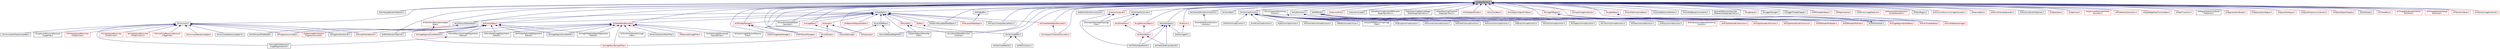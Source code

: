 digraph "itkObjectFactory.h"
{
 // LATEX_PDF_SIZE
  edge [fontname="Helvetica",fontsize="10",labelfontname="Helvetica",labelfontsize="10"];
  node [fontname="Helvetica",fontsize="10",shape=record];
  Node1 [label="itkObjectFactory.h",height=0.2,width=0.4,color="black", fillcolor="grey75", style="filled", fontcolor="black",tooltip=" "];
  Node1 -> Node2 [dir="back",color="midnightblue",fontsize="10",style="solid",fontname="Helvetica"];
  Node2 [label="itkArchetypeSeriesFileNames.h",height=0.2,width=0.4,color="black", fillcolor="white", style="filled",URL="$itkArchetypeSeriesFileNames_8h.html",tooltip=" "];
  Node1 -> Node3 [dir="back",color="midnightblue",fontsize="10",style="solid",fontname="Helvetica"];
  Node3 [label="itkAutoPointerDataObject\lDecorator.h",height=0.2,width=0.4,color="black", fillcolor="white", style="filled",URL="$itkAutoPointerDataObjectDecorator_8h.html",tooltip=" "];
  Node1 -> Node4 [dir="back",color="midnightblue",fontsize="10",style="solid",fontname="Helvetica"];
  Node4 [label="itkBSplineTransformInitializer.h",height=0.2,width=0.4,color="black", fillcolor="white", style="filled",URL="$itkBSplineTransformInitializer_8h.html",tooltip=" "];
  Node1 -> Node5 [dir="back",color="midnightblue",fontsize="10",style="solid",fontname="Helvetica"];
  Node5 [label="itkByteSwapper.h",height=0.2,width=0.4,color="black", fillcolor="white", style="filled",URL="$itkByteSwapper_8h.html",tooltip=" "];
  Node5 -> Node6 [dir="back",color="midnightblue",fontsize="10",style="solid",fontname="Helvetica"];
  Node6 [label="itkFreeSurferBinaryMeshIO.h",height=0.2,width=0.4,color="black", fillcolor="white", style="filled",URL="$itkFreeSurferBinaryMeshIO_8h.html",tooltip=" "];
  Node5 -> Node7 [dir="back",color="midnightblue",fontsize="10",style="solid",fontname="Helvetica"];
  Node7 [label="itkMeshIOBase.h",height=0.2,width=0.4,color="red", fillcolor="white", style="filled",URL="$itkMeshIOBase_8h.html",tooltip=" "];
  Node7 -> Node6 [dir="back",color="midnightblue",fontsize="10",style="solid",fontname="Helvetica"];
  Node7 -> Node23 [dir="back",color="midnightblue",fontsize="10",style="solid",fontname="Helvetica"];
  Node23 [label="itkVTKPolyDataMeshIO.h",height=0.2,width=0.4,color="black", fillcolor="white", style="filled",URL="$itkVTKPolyDataMeshIO_8h.html",tooltip=" "];
  Node5 -> Node25 [dir="back",color="midnightblue",fontsize="10",style="solid",fontname="Helvetica"];
  Node25 [label="itkRawImageIO.h",height=0.2,width=0.4,color="black", fillcolor="white", style="filled",URL="$itkRawImageIO_8h.html",tooltip=" "];
  Node5 -> Node23 [dir="back",color="midnightblue",fontsize="10",style="solid",fontname="Helvetica"];
  Node1 -> Node26 [dir="back",color="midnightblue",fontsize="10",style="solid",fontname="Helvetica"];
  Node26 [label="itkCSVArray2DDataObject.h",height=0.2,width=0.4,color="black", fillcolor="white", style="filled",URL="$itkCSVArray2DDataObject_8h.html",tooltip=" "];
  Node26 -> Node27 [dir="back",color="midnightblue",fontsize="10",style="solid",fontname="Helvetica"];
  Node27 [label="itkCSVArray2DFileReader.h",height=0.2,width=0.4,color="black", fillcolor="white", style="filled",URL="$itkCSVArray2DFileReader_8h.html",tooltip=" "];
  Node1 -> Node28 [dir="back",color="midnightblue",fontsize="10",style="solid",fontname="Helvetica"];
  Node28 [label="itkCellInterfaceVisitor.h",height=0.2,width=0.4,color="black", fillcolor="white", style="filled",URL="$itkCellInterfaceVisitor_8h.html",tooltip=" "];
  Node28 -> Node29 [dir="back",color="midnightblue",fontsize="10",style="solid",fontname="Helvetica"];
  Node29 [label="itkCellInterface.h",height=0.2,width=0.4,color="red", fillcolor="white", style="filled",URL="$itkCellInterface_8h.html",tooltip=" "];
  Node29 -> Node7 [dir="back",color="midnightblue",fontsize="10",style="solid",fontname="Helvetica"];
  Node28 -> Node109 [dir="back",color="midnightblue",fontsize="10",style="solid",fontname="Helvetica"];
  Node109 [label="itkSimplexMeshAdaptTopology\lFilter.h",height=0.2,width=0.4,color="black", fillcolor="white", style="filled",URL="$itkSimplexMeshAdaptTopologyFilter_8h.html",tooltip=" "];
  Node1 -> Node144 [dir="back",color="midnightblue",fontsize="10",style="solid",fontname="Helvetica"];
  Node144 [label="itkCenteredTransformInitializer.h",height=0.2,width=0.4,color="black", fillcolor="white", style="filled",URL="$itkCenteredTransformInitializer_8h.html",tooltip=" "];
  Node144 -> Node145 [dir="back",color="midnightblue",fontsize="10",style="solid",fontname="Helvetica"];
  Node145 [label="itkCenteredVersorTransform\lInitializer.h",height=0.2,width=0.4,color="black", fillcolor="white", style="filled",URL="$itkCenteredVersorTransformInitializer_8h.html",tooltip=" "];
  Node1 -> Node146 [dir="back",color="midnightblue",fontsize="10",style="solid",fontname="Helvetica"];
  Node146 [label="itkChainCodePath.h",height=0.2,width=0.4,color="black", fillcolor="white", style="filled",URL="$itkChainCodePath_8h.html",tooltip=" "];
  Node146 -> Node147 [dir="back",color="midnightblue",fontsize="10",style="solid",fontname="Helvetica"];
  Node147 [label="itkChainCodePath2D.h",height=0.2,width=0.4,color="black", fillcolor="white", style="filled",URL="$itkChainCodePath2D_8h.html",tooltip=" "];
  Node146 -> Node148 [dir="back",color="midnightblue",fontsize="10",style="solid",fontname="Helvetica"];
  Node148 [label="itkPathFunctions.h",height=0.2,width=0.4,color="black", fillcolor="white", style="filled",URL="$itkPathFunctions_8h.html",tooltip=" "];
  Node1 -> Node149 [dir="back",color="midnightblue",fontsize="10",style="solid",fontname="Helvetica"];
  Node149 [label="itkColorTable.h",height=0.2,width=0.4,color="black", fillcolor="white", style="filled",URL="$itkColorTable_8h.html",tooltip=" "];
  Node1 -> Node150 [dir="back",color="midnightblue",fontsize="10",style="solid",fontname="Helvetica"];
  Node150 [label="itkColormapFunction.h",height=0.2,width=0.4,color="black", fillcolor="white", style="filled",URL="$itkColormapFunction_8h.html",tooltip=" "];
  Node150 -> Node151 [dir="back",color="midnightblue",fontsize="10",style="solid",fontname="Helvetica"];
  Node151 [label="itkAutumnColormapFunction.h",height=0.2,width=0.4,color="black", fillcolor="white", style="filled",URL="$itkAutumnColormapFunction_8h.html",tooltip=" "];
  Node150 -> Node152 [dir="back",color="midnightblue",fontsize="10",style="solid",fontname="Helvetica"];
  Node152 [label="itkBlueColormapFunction.h",height=0.2,width=0.4,color="black", fillcolor="white", style="filled",URL="$itkBlueColormapFunction_8h.html",tooltip=" "];
  Node150 -> Node153 [dir="back",color="midnightblue",fontsize="10",style="solid",fontname="Helvetica"];
  Node153 [label="itkCoolColormapFunction.h",height=0.2,width=0.4,color="black", fillcolor="white", style="filled",URL="$itkCoolColormapFunction_8h.html",tooltip=" "];
  Node150 -> Node154 [dir="back",color="midnightblue",fontsize="10",style="solid",fontname="Helvetica"];
  Node154 [label="itkCopperColormapFunction.h",height=0.2,width=0.4,color="black", fillcolor="white", style="filled",URL="$itkCopperColormapFunction_8h.html",tooltip=" "];
  Node150 -> Node155 [dir="back",color="midnightblue",fontsize="10",style="solid",fontname="Helvetica"];
  Node155 [label="itkCustomColormapFunction.h",height=0.2,width=0.4,color="black", fillcolor="white", style="filled",URL="$itkCustomColormapFunction_8h.html",tooltip=" "];
  Node150 -> Node156 [dir="back",color="midnightblue",fontsize="10",style="solid",fontname="Helvetica"];
  Node156 [label="itkGreenColormapFunction.h",height=0.2,width=0.4,color="black", fillcolor="white", style="filled",URL="$itkGreenColormapFunction_8h.html",tooltip=" "];
  Node150 -> Node157 [dir="back",color="midnightblue",fontsize="10",style="solid",fontname="Helvetica"];
  Node157 [label="itkGreyColormapFunction.h",height=0.2,width=0.4,color="black", fillcolor="white", style="filled",URL="$itkGreyColormapFunction_8h.html",tooltip=" "];
  Node150 -> Node158 [dir="back",color="midnightblue",fontsize="10",style="solid",fontname="Helvetica"];
  Node158 [label="itkHSVColormapFunction.h",height=0.2,width=0.4,color="black", fillcolor="white", style="filled",URL="$itkHSVColormapFunction_8h.html",tooltip=" "];
  Node150 -> Node159 [dir="back",color="midnightblue",fontsize="10",style="solid",fontname="Helvetica"];
  Node159 [label="itkHotColormapFunction.h",height=0.2,width=0.4,color="black", fillcolor="white", style="filled",URL="$itkHotColormapFunction_8h.html",tooltip=" "];
  Node150 -> Node160 [dir="back",color="midnightblue",fontsize="10",style="solid",fontname="Helvetica"];
  Node160 [label="itkJetColormapFunction.h",height=0.2,width=0.4,color="black", fillcolor="white", style="filled",URL="$itkJetColormapFunction_8h.html",tooltip=" "];
  Node150 -> Node161 [dir="back",color="midnightblue",fontsize="10",style="solid",fontname="Helvetica"];
  Node161 [label="itkOverUnderColormapFunction.h",height=0.2,width=0.4,color="black", fillcolor="white", style="filled",URL="$itkOverUnderColormapFunction_8h.html",tooltip=" "];
  Node150 -> Node162 [dir="back",color="midnightblue",fontsize="10",style="solid",fontname="Helvetica"];
  Node162 [label="itkRedColormapFunction.h",height=0.2,width=0.4,color="black", fillcolor="white", style="filled",URL="$itkRedColormapFunction_8h.html",tooltip=" "];
  Node150 -> Node163 [dir="back",color="midnightblue",fontsize="10",style="solid",fontname="Helvetica"];
  Node163 [label="itkScalarToRGBColormapImage\lFilter.h",height=0.2,width=0.4,color="black", fillcolor="white", style="filled",URL="$itkScalarToRGBColormapImageFilter_8h.html",tooltip=" "];
  Node150 -> Node164 [dir="back",color="midnightblue",fontsize="10",style="solid",fontname="Helvetica"];
  Node164 [label="itkSpringColormapFunction.h",height=0.2,width=0.4,color="black", fillcolor="white", style="filled",URL="$itkSpringColormapFunction_8h.html",tooltip=" "];
  Node150 -> Node165 [dir="back",color="midnightblue",fontsize="10",style="solid",fontname="Helvetica"];
  Node165 [label="itkSummerColormapFunction.h",height=0.2,width=0.4,color="black", fillcolor="white", style="filled",URL="$itkSummerColormapFunction_8h.html",tooltip=" "];
  Node150 -> Node166 [dir="back",color="midnightblue",fontsize="10",style="solid",fontname="Helvetica"];
  Node166 [label="itkWinterColormapFunction.h",height=0.2,width=0.4,color="black", fillcolor="white", style="filled",URL="$itkWinterColormapFunction_8h.html",tooltip=" "];
  Node1 -> Node167 [dir="back",color="midnightblue",fontsize="10",style="solid",fontname="Helvetica"];
  Node167 [label="itkCommand.h",height=0.2,width=0.4,color="black", fillcolor="white", style="filled",URL="$itkCommand_8h.html",tooltip=" "];
  Node167 -> Node168 [dir="back",color="midnightblue",fontsize="10",style="solid",fontname="Helvetica"];
  Node168 [label="itkCommandIterationUpdate.h",height=0.2,width=0.4,color="red", fillcolor="white", style="filled",URL="$itkCommandIterationUpdate_8h.html",tooltip=" "];
  Node167 -> Node170 [dir="back",color="midnightblue",fontsize="10",style="solid",fontname="Helvetica"];
  Node170 [label="itkCommandIterationUpdatev4.h",height=0.2,width=0.4,color="black", fillcolor="white", style="filled",URL="$itkCommandIterationUpdatev4_8h.html",tooltip=" "];
  Node167 -> Node171 [dir="back",color="midnightblue",fontsize="10",style="solid",fontname="Helvetica"];
  Node171 [label="itkCommandVnlIterationUpdate.h",height=0.2,width=0.4,color="black", fillcolor="white", style="filled",URL="$itkCommandVnlIterationUpdate_8h.html",tooltip=" "];
  Node167 -> Node172 [dir="back",color="midnightblue",fontsize="10",style="solid",fontname="Helvetica"];
  Node172 [label="itkLaplacianRecursiveGaussian\lImageFilter.h",height=0.2,width=0.4,color="black", fillcolor="white", style="filled",URL="$itkLaplacianRecursiveGaussianImageFilter_8h.html",tooltip=" "];
  Node167 -> Node173 [dir="back",color="midnightblue",fontsize="10",style="solid",fontname="Helvetica"];
  Node173 [label="itkMultipleValuedNonLinear\lVnlOptimizer.h",height=0.2,width=0.4,color="red", fillcolor="white", style="filled",URL="$itkMultipleValuedNonLinearVnlOptimizer_8h.html",tooltip=" "];
  Node167 -> Node175 [dir="back",color="midnightblue",fontsize="10",style="solid",fontname="Helvetica"];
  Node175 [label="itkProgressAccumulator.h",height=0.2,width=0.4,color="red", fillcolor="white", style="filled",URL="$itkProgressAccumulator_8h.html",tooltip=" "];
  Node167 -> Node219 [dir="back",color="midnightblue",fontsize="10",style="solid",fontname="Helvetica"];
  Node219 [label="itkProgressTransformer.h",height=0.2,width=0.4,color="black", fillcolor="white", style="filled",URL="$itkProgressTransformer_8h.html",tooltip=" "];
  Node167 -> Node220 [dir="back",color="midnightblue",fontsize="10",style="solid",fontname="Helvetica"];
  Node220 [label="itkSimpleFilterWatcher.h",height=0.2,width=0.4,color="red", fillcolor="white", style="filled",URL="$itkSimpleFilterWatcher_8h.html",tooltip=" "];
  Node167 -> Node207 [dir="back",color="midnightblue",fontsize="10",style="solid",fontname="Helvetica"];
  Node207 [label="itkSimpleMultiResolution\lImageRegistrationUI.h",height=0.2,width=0.4,color="black", fillcolor="white", style="filled",URL="$itkSimpleMultiResolutionImageRegistrationUI_8h.html",tooltip=" "];
  Node167 -> Node222 [dir="back",color="midnightblue",fontsize="10",style="solid",fontname="Helvetica"];
  Node222 [label="itkSingleValuedNonLinear\lVnlOptimizer.h",height=0.2,width=0.4,color="red", fillcolor="white", style="filled",URL="$itkSingleValuedNonLinearVnlOptimizer_8h.html",tooltip=" "];
  Node167 -> Node227 [dir="back",color="midnightblue",fontsize="10",style="solid",fontname="Helvetica"];
  Node227 [label="itkSingleValuedNonLinear\lVnlOptimizerv4.h",height=0.2,width=0.4,color="red", fillcolor="white", style="filled",URL="$itkSingleValuedNonLinearVnlOptimizerv4_8h.html",tooltip=" "];
  Node167 -> Node232 [dir="back",color="midnightblue",fontsize="10",style="solid",fontname="Helvetica"];
  Node232 [label="itkSmoothingRecursiveGaussian\lImageFilter.h",height=0.2,width=0.4,color="red", fillcolor="white", style="filled",URL="$itkSmoothingRecursiveGaussianImageFilter_8h.html",tooltip=" "];
  Node167 -> Node236 [dir="back",color="midnightblue",fontsize="10",style="solid",fontname="Helvetica"];
  Node236 [label="itkWatershedMiniPipeline\lProgressCommand.h",height=0.2,width=0.4,color="red", fillcolor="white", style="filled",URL="$itkWatershedMiniPipelineProgressCommand_8h.html",tooltip=" "];
  Node1 -> Node239 [dir="back",color="midnightblue",fontsize="10",style="solid",fontname="Helvetica"];
  Node239 [label="itkConvergenceMonitoring\lFunction.h",height=0.2,width=0.4,color="black", fillcolor="white", style="filled",URL="$itkConvergenceMonitoringFunction_8h.html",tooltip=" "];
  Node239 -> Node240 [dir="back",color="midnightblue",fontsize="10",style="solid",fontname="Helvetica"];
  Node240 [label="itkWindowConvergenceMonitoring\lFunction.h",height=0.2,width=0.4,color="red", fillcolor="white", style="filled",URL="$itkWindowConvergenceMonitoringFunction_8h.html",tooltip=" "];
  Node1 -> Node250 [dir="back",color="midnightblue",fontsize="10",style="solid",fontname="Helvetica"];
  Node250 [label="itkCostFunction.h",height=0.2,width=0.4,color="black", fillcolor="white", style="filled",URL="$itkCostFunction_8h.html",tooltip=" "];
  Node250 -> Node251 [dir="back",color="midnightblue",fontsize="10",style="solid",fontname="Helvetica"];
  Node251 [label="itkMultipleValuedCostFunction.h",height=0.2,width=0.4,color="red", fillcolor="white", style="filled",URL="$itkMultipleValuedCostFunction_8h.html",tooltip=" "];
  Node250 -> Node256 [dir="back",color="midnightblue",fontsize="10",style="solid",fontname="Helvetica"];
  Node256 [label="itkSingleValuedCostFunction.h",height=0.2,width=0.4,color="red", fillcolor="white", style="filled",URL="$itkSingleValuedCostFunction_8h.html",tooltip=" "];
  Node250 -> Node280 [dir="back",color="midnightblue",fontsize="10",style="solid",fontname="Helvetica"];
  Node280 [label="itkSingleValuedCostFunctionv4.h",height=0.2,width=0.4,color="red", fillcolor="white", style="filled",URL="$itkSingleValuedCostFunctionv4_8h.html",tooltip=" "];
  Node1 -> Node287 [dir="back",color="midnightblue",fontsize="10",style="solid",fontname="Helvetica"];
  Node287 [label="itkDOMNode.h",height=0.2,width=0.4,color="black", fillcolor="white", style="filled",URL="$itkDOMNode_8h.html",tooltip=" "];
  Node287 -> Node288 [dir="back",color="midnightblue",fontsize="10",style="solid",fontname="Helvetica"];
  Node288 [label="itkDOMNodeXMLReader.h",height=0.2,width=0.4,color="red", fillcolor="white", style="filled",URL="$itkDOMNodeXMLReader_8h.html",tooltip=" "];
  Node287 -> Node290 [dir="back",color="midnightblue",fontsize="10",style="solid",fontname="Helvetica"];
  Node290 [label="itkDOMNodeXMLWriter.h",height=0.2,width=0.4,color="red", fillcolor="white", style="filled",URL="$itkDOMNodeXMLWriter_8h.html",tooltip=" "];
  Node287 -> Node292 [dir="back",color="midnightblue",fontsize="10",style="solid",fontname="Helvetica"];
  Node292 [label="itkDOMTextNode.h",height=0.2,width=0.4,color="black", fillcolor="white", style="filled",URL="$itkDOMTextNode_8h.html",tooltip=" "];
  Node292 -> Node287 [dir="back",color="midnightblue",fontsize="10",style="solid",fontname="Helvetica"];
  Node1 -> Node293 [dir="back",color="midnightblue",fontsize="10",style="solid",fontname="Helvetica"];
  Node293 [label="itkDataObject.h",height=0.2,width=0.4,color="black", fillcolor="white", style="filled",URL="$itkDataObject_8h.html",tooltip=" "];
  Node293 -> Node3 [dir="back",color="midnightblue",fontsize="10",style="solid",fontname="Helvetica"];
  Node293 -> Node26 [dir="back",color="midnightblue",fontsize="10",style="solid",fontname="Helvetica"];
  Node293 -> Node294 [dir="back",color="midnightblue",fontsize="10",style="solid",fontname="Helvetica"];
  Node294 [label="itkDataObjectDecorator.h",height=0.2,width=0.4,color="red", fillcolor="white", style="filled",URL="$itkDataObjectDecorator_8h.html",tooltip=" "];
  Node294 -> Node200 [dir="back",color="midnightblue",fontsize="10",style="solid",fontname="Helvetica"];
  Node200 [label="itkImageRegistrationMethod.h",height=0.2,width=0.4,color="black", fillcolor="white", style="filled",URL="$itkImageRegistrationMethod_8h.html",tooltip=" "];
  Node294 -> Node60 [dir="back",color="midnightblue",fontsize="10",style="solid",fontname="Helvetica"];
  Node60 [label="itkImageRegistrationMethodv4.h",height=0.2,width=0.4,color="red", fillcolor="white", style="filled",URL="$itkImageRegistrationMethodv4_8h.html",tooltip=" "];
  Node294 -> Node295 [dir="back",color="midnightblue",fontsize="10",style="solid",fontname="Helvetica"];
  Node295 [label="itkImageToListSampleFilter.h",height=0.2,width=0.4,color="red", fillcolor="white", style="filled",URL="$itkImageToListSampleFilter_8h.html",tooltip=" "];
  Node294 -> Node258 [dir="back",color="midnightblue",fontsize="10",style="solid",fontname="Helvetica"];
  Node258 [label="itkImageToSpatialObjectRegistration\lMethod.h",height=0.2,width=0.4,color="black", fillcolor="white", style="filled",URL="$itkImageToSpatialObjectRegistrationMethod_8h.html",tooltip=" "];
  Node294 -> Node297 [dir="back",color="midnightblue",fontsize="10",style="solid",fontname="Helvetica"];
  Node297 [label="itkInteriorExteriorMeshFilter.h",height=0.2,width=0.4,color="black", fillcolor="white", style="filled",URL="$itkInteriorExteriorMeshFilter_8h.html",tooltip=" "];
  Node294 -> Node206 [dir="back",color="midnightblue",fontsize="10",style="solid",fontname="Helvetica"];
  Node206 [label="itkMultiResolutionImageRegistration\lMethod.h",height=0.2,width=0.4,color="black", fillcolor="white", style="filled",URL="$itkMultiResolutionImageRegistrationMethod_8h.html",tooltip=" "];
  Node206 -> Node207 [dir="back",color="midnightblue",fontsize="10",style="solid",fontname="Helvetica"];
  Node294 -> Node214 [dir="back",color="midnightblue",fontsize="10",style="solid",fontname="Helvetica"];
  Node214 [label="itkPointSetToImageRegistration\lMethod.h",height=0.2,width=0.4,color="black", fillcolor="white", style="filled",URL="$itkPointSetToImageRegistrationMethod_8h.html",tooltip=" "];
  Node294 -> Node217 [dir="back",color="midnightblue",fontsize="10",style="solid",fontname="Helvetica"];
  Node217 [label="itkPointSetToPointSetRegistration\lMethod.h",height=0.2,width=0.4,color="black", fillcolor="white", style="filled",URL="$itkPointSetToPointSetRegistrationMethod_8h.html",tooltip=" "];
  Node294 -> Node298 [dir="back",color="midnightblue",fontsize="10",style="solid",fontname="Helvetica"];
  Node298 [label="itkResampleImageFilter.h",height=0.2,width=0.4,color="red", fillcolor="white", style="filled",URL="$itkResampleImageFilter_8h.html",tooltip=" "];
  Node294 -> Node300 [dir="back",color="midnightblue",fontsize="10",style="solid",fontname="Helvetica"];
  Node300 [label="itkScalarImageToRunLength\lFeaturesFilter.h",height=0.2,width=0.4,color="black", fillcolor="white", style="filled",URL="$itkScalarImageToRunLengthFeaturesFilter_8h.html",tooltip=" "];
  Node294 -> Node301 [dir="back",color="midnightblue",fontsize="10",style="solid",fontname="Helvetica"];
  Node301 [label="itkScalarImageToTextureFeatures\lFilter.h",height=0.2,width=0.4,color="black", fillcolor="white", style="filled",URL="$itkScalarImageToTextureFeaturesFilter_8h.html",tooltip=" "];
  Node294 -> Node302 [dir="back",color="midnightblue",fontsize="10",style="solid",fontname="Helvetica"];
  Node302 [label="itkTransformGeometryImage\lFilter.h",height=0.2,width=0.4,color="black", fillcolor="white", style="filled",URL="$itkTransformGeometryImageFilter_8h.html",tooltip=" "];
  Node293 -> Node307 [dir="back",color="midnightblue",fontsize="10",style="solid",fontname="Helvetica"];
  Node307 [label="itkGPUDataManager.h",height=0.2,width=0.4,color="red", fillcolor="white", style="filled",URL="$itkGPUDataManager_8h.html",tooltip=" "];
  Node307 -> Node321 [dir="back",color="midnightblue",fontsize="10",style="solid",fontname="Helvetica"];
  Node321 [label="itkGPUImageDataManager.h",height=0.2,width=0.4,color="red", fillcolor="white", style="filled",URL="$itkGPUImageDataManager_8h.html",tooltip=" "];
  Node307 -> Node324 [dir="back",color="midnightblue",fontsize="10",style="solid",fontname="Helvetica"];
  Node324 [label="itkGPUKernelManager.h",height=0.2,width=0.4,color="red", fillcolor="white", style="filled",URL="$itkGPUKernelManager_8h.html",tooltip=" "];
  Node293 -> Node335 [dir="back",color="midnightblue",fontsize="10",style="solid",fontname="Helvetica"];
  Node335 [label="itkImageBase.h",height=0.2,width=0.4,color="red", fillcolor="white", style="filled",URL="$itkImageBase_8h.html",tooltip=" "];
  Node335 -> Node476 [dir="back",color="midnightblue",fontsize="10",style="solid",fontname="Helvetica"];
  Node476 [label="itkLevelSetImage.h",height=0.2,width=0.4,color="red", fillcolor="white", style="filled",URL="$itkLevelSetImage_8h.html",tooltip=" "];
  Node293 -> Node1085 [dir="back",color="midnightblue",fontsize="10",style="solid",fontname="Helvetica"];
  Node1085 [label="itkLevelSetBase.h",height=0.2,width=0.4,color="black", fillcolor="white", style="filled",URL="$itkLevelSetBase_8h.html",tooltip=" "];
  Node1085 -> Node476 [dir="back",color="midnightblue",fontsize="10",style="solid",fontname="Helvetica"];
  Node1085 -> Node1086 [dir="back",color="midnightblue",fontsize="10",style="solid",fontname="Helvetica"];
  Node1086 [label="itkLevelSetQuadEdgeMesh.h",height=0.2,width=0.4,color="black", fillcolor="white", style="filled",URL="$itkLevelSetQuadEdgeMesh_8h.html",tooltip=" "];
  Node293 -> Node1087 [dir="back",color="midnightblue",fontsize="10",style="solid",fontname="Helvetica"];
  Node1087 [label="itkMatrixResizeableDataObject.h",height=0.2,width=0.4,color="black", fillcolor="white", style="filled",URL="$itkMatrixResizeableDataObject_8h.html",tooltip=" "];
  Node293 -> Node1088 [dir="back",color="midnightblue",fontsize="10",style="solid",fontname="Helvetica"];
  Node1088 [label="itkPath.h",height=0.2,width=0.4,color="red", fillcolor="white", style="filled",URL="$itkPath_8h.html",tooltip=" "];
  Node1088 -> Node146 [dir="back",color="midnightblue",fontsize="10",style="solid",fontname="Helvetica"];
  Node293 -> Node47 [dir="back",color="midnightblue",fontsize="10",style="solid",fontname="Helvetica"];
  Node47 [label="itkPointSet.h",height=0.2,width=0.4,color="red", fillcolor="white", style="filled",URL="$itkPointSet_8h.html",tooltip=" "];
  Node47 -> Node75 [dir="back",color="midnightblue",fontsize="10",style="solid",fontname="Helvetica"];
  Node75 [label="itkLandmarkBasedTransform\lInitializer.h",height=0.2,width=0.4,color="black", fillcolor="white", style="filled",URL="$itkLandmarkBasedTransformInitializer_8h.html",tooltip=" "];
  Node47 -> Node125 [dir="back",color="midnightblue",fontsize="10",style="solid",fontname="Helvetica"];
  Node125 [label="itkSpatialObjectToPointSet\lFilter.h",height=0.2,width=0.4,color="black", fillcolor="white", style="filled",URL="$itkSpatialObjectToPointSetFilter_8h.html",tooltip=" "];
  Node293 -> Node1095 [dir="back",color="midnightblue",fontsize="10",style="solid",fontname="Helvetica"];
  Node1095 [label="itkProcessObject.h",height=0.2,width=0.4,color="red", fillcolor="white", style="filled",URL="$itkProcessObject_8h.html",tooltip=" "];
  Node1095 -> Node1105 [dir="back",color="midnightblue",fontsize="10",style="solid",fontname="Helvetica"];
  Node1105 [label="itkGDCMSeriesFileNames.h",height=0.2,width=0.4,color="black", fillcolor="white", style="filled",URL="$itkGDCMSeriesFileNames_8h.html",tooltip=" "];
  Node1095 -> Node200 [dir="back",color="midnightblue",fontsize="10",style="solid",fontname="Helvetica"];
  Node1095 -> Node60 [dir="back",color="midnightblue",fontsize="10",style="solid",fontname="Helvetica"];
  Node1095 -> Node295 [dir="back",color="midnightblue",fontsize="10",style="solid",fontname="Helvetica"];
  Node1095 -> Node258 [dir="back",color="midnightblue",fontsize="10",style="solid",fontname="Helvetica"];
  Node1095 -> Node206 [dir="back",color="midnightblue",fontsize="10",style="solid",fontname="Helvetica"];
  Node1095 -> Node214 [dir="back",color="midnightblue",fontsize="10",style="solid",fontname="Helvetica"];
  Node1095 -> Node217 [dir="back",color="midnightblue",fontsize="10",style="solid",fontname="Helvetica"];
  Node1095 -> Node175 [dir="back",color="midnightblue",fontsize="10",style="solid",fontname="Helvetica"];
  Node1095 -> Node219 [dir="back",color="midnightblue",fontsize="10",style="solid",fontname="Helvetica"];
  Node1095 -> Node220 [dir="back",color="midnightblue",fontsize="10",style="solid",fontname="Helvetica"];
  Node1095 -> Node236 [dir="back",color="midnightblue",fontsize="10",style="solid",fontname="Helvetica"];
  Node293 -> Node1217 [dir="back",color="midnightblue",fontsize="10",style="solid",fontname="Helvetica"];
  Node1217 [label="itkSample.h",height=0.2,width=0.4,color="red", fillcolor="white", style="filled",URL="$itkSample_8h.html",tooltip=" "];
  Node1217 -> Node1220 [dir="back",color="midnightblue",fontsize="10",style="solid",fontname="Helvetica"];
  Node1220 [label="itkListSample.h",height=0.2,width=0.4,color="red", fillcolor="white", style="filled",URL="$itkListSample_8h.html",tooltip=" "];
  Node1220 -> Node295 [dir="back",color="midnightblue",fontsize="10",style="solid",fontname="Helvetica"];
  Node1217 -> Node1224 [dir="back",color="midnightblue",fontsize="10",style="solid",fontname="Helvetica"];
  Node1224 [label="itkSubsample.h",height=0.2,width=0.4,color="red", fillcolor="white", style="filled",URL="$itkSubsample_8h.html",tooltip=" "];
  Node293 -> Node1235 [dir="back",color="midnightblue",fontsize="10",style="solid",fontname="Helvetica"];
  Node1235 [label="itkSimpleDataObjectDecorator.h",height=0.2,width=0.4,color="red", fillcolor="white", style="filled",URL="$itkSimpleDataObjectDecorator_8h.html",tooltip=" "];
  Node1235 -> Node1136 [dir="back",color="midnightblue",fontsize="10",style="solid",fontname="Helvetica"];
  Node1136 [label="itkHistogramThresholdCalculator.h",height=0.2,width=0.4,color="red", fillcolor="white", style="filled",URL="$itkHistogramThresholdCalculator_8h.html",tooltip=" "];
  Node293 -> Node125 [dir="back",color="midnightblue",fontsize="10",style="solid",fontname="Helvetica"];
  Node293 -> Node1238 [dir="back",color="midnightblue",fontsize="10",style="solid",fontname="Helvetica"];
  Node1238 [label="itkTemporalDataObject.h",height=0.2,width=0.4,color="red", fillcolor="white", style="filled",URL="$itkTemporalDataObject_8h.html",tooltip=" "];
  Node293 -> Node1239 [dir="back",color="midnightblue",fontsize="10",style="solid",fontname="Helvetica"];
  Node1239 [label="itkUnaryCorrespondenceMatrix.h",height=0.2,width=0.4,color="black", fillcolor="white", style="filled",URL="$itkUnaryCorrespondenceMatrix_8h.html",tooltip=" "];
  Node293 -> Node1134 [dir="back",color="midnightblue",fontsize="10",style="solid",fontname="Helvetica"];
  Node1134 [label="itkWatershedSegmentTable.h",height=0.2,width=0.4,color="red", fillcolor="white", style="filled",URL="$itkWatershedSegmentTable_8h.html",tooltip=" "];
  Node1 -> Node294 [dir="back",color="midnightblue",fontsize="10",style="solid",fontname="Helvetica"];
  Node1 -> Node1240 [dir="back",color="midnightblue",fontsize="10",style="solid",fontname="Helvetica"];
  Node1240 [label="itkDecisionRule.h",height=0.2,width=0.4,color="red", fillcolor="white", style="filled",URL="$itkDecisionRule_8h.html",tooltip=" "];
  Node1 -> Node1245 [dir="back",color="midnightblue",fontsize="10",style="solid",fontname="Helvetica"];
  Node1245 [label="itkDynamicLoader.h",height=0.2,width=0.4,color="black", fillcolor="white", style="filled",URL="$itkDynamicLoader_8h.html",tooltip=" "];
  Node1 -> Node94 [dir="back",color="midnightblue",fontsize="10",style="solid",fontname="Helvetica"];
  Node94 [label="itkFastMarchingNumberOfElements\lStoppingCriterion.h",height=0.2,width=0.4,color="black", fillcolor="white", style="filled",URL="$itkFastMarchingNumberOfElementsStoppingCriterion_8h.html",tooltip=" "];
  Node1 -> Node95 [dir="back",color="midnightblue",fontsize="10",style="solid",fontname="Helvetica"];
  Node95 [label="itkFastMarchingReachedTarget\lNodesStoppingCriterion.h",height=0.2,width=0.4,color="black", fillcolor="white", style="filled",URL="$itkFastMarchingReachedTargetNodesStoppingCriterion_8h.html",tooltip=" "];
  Node1 -> Node96 [dir="back",color="midnightblue",fontsize="10",style="solid",fontname="Helvetica"];
  Node96 [label="itkFastMarchingThreshold\lStoppingCriterion.h",height=0.2,width=0.4,color="black", fillcolor="white", style="filled",URL="$itkFastMarchingThresholdStoppingCriterion_8h.html",tooltip=" "];
  Node1 -> Node1246 [dir="back",color="midnightblue",fontsize="10",style="solid",fontname="Helvetica"];
  Node1246 [label="itkFileOutputWindow.h",height=0.2,width=0.4,color="red", fillcolor="white", style="filled",URL="$itkFileOutputWindow_8h.html",tooltip=" "];
  Node1 -> Node1248 [dir="back",color="midnightblue",fontsize="10",style="solid",fontname="Helvetica"];
  Node1248 [label="itkFunctionBase.h",height=0.2,width=0.4,color="red", fillcolor="white", style="filled",URL="$itkFunctionBase_8h.html",tooltip=" "];
  Node1 -> Node1105 [dir="back",color="midnightblue",fontsize="10",style="solid",fontname="Helvetica"];
  Node1 -> Node307 [dir="back",color="midnightblue",fontsize="10",style="solid",fontname="Helvetica"];
  Node1 -> Node321 [dir="back",color="midnightblue",fontsize="10",style="solid",fontname="Helvetica"];
  Node1 -> Node324 [dir="back",color="midnightblue",fontsize="10",style="solid",fontname="Helvetica"];
  Node1 -> Node1294 [dir="back",color="midnightblue",fontsize="10",style="solid",fontname="Helvetica"];
  Node1294 [label="itkHistogramAlgorithmBase.h",height=0.2,width=0.4,color="red", fillcolor="white", style="filled",URL="$itkHistogramAlgorithmBase_8h.html",tooltip=" "];
  Node1 -> Node1136 [dir="back",color="midnightblue",fontsize="10",style="solid",fontname="Helvetica"];
  Node1 -> Node335 [dir="back",color="midnightblue",fontsize="10",style="solid",fontname="Helvetica"];
  Node1 -> Node1295 [dir="back",color="midnightblue",fontsize="10",style="solid",fontname="Helvetica"];
  Node1295 [label="itkImageIORegion.h",height=0.2,width=0.4,color="red", fillcolor="white", style="filled",URL="$itkImageIORegion_8h.html",tooltip=" "];
  Node1295 -> Node1346 [dir="back",color="midnightblue",fontsize="10",style="solid",fontname="Helvetica"];
  Node1346 [label="itkImageRegionSplitterBase.h",height=0.2,width=0.4,color="red", fillcolor="white", style="filled",URL="$itkImageRegionSplitterBase_8h.html",tooltip=" "];
  Node1295 -> Node1149 [dir="back",color="midnightblue",fontsize="10",style="solid",fontname="Helvetica"];
  Node1149 [label="itkMultiThreaderBase.h",height=0.2,width=0.4,color="red", fillcolor="white", style="filled",URL="$itkMultiThreaderBase_8h.html",tooltip=" "];
  Node1 -> Node1346 [dir="back",color="midnightblue",fontsize="10",style="solid",fontname="Helvetica"];
  Node1 -> Node1351 [dir="back",color="midnightblue",fontsize="10",style="solid",fontname="Helvetica"];
  Node1351 [label="itkImportImageContainer.h",height=0.2,width=0.4,color="red", fillcolor="white", style="filled",URL="$itkImportImageContainer_8h.html",tooltip=" "];
  Node1 -> Node1352 [dir="back",color="midnightblue",fontsize="10",style="solid",fontname="Helvetica"];
  Node1352 [label="itkLabelObject.h",height=0.2,width=0.4,color="red", fillcolor="white", style="filled",URL="$itkLabelObject_8h.html",tooltip=" "];
  Node1352 -> Node464 [dir="back",color="midnightblue",fontsize="10",style="solid",fontname="Helvetica"];
  Node464 [label="itkLevelSetSparseImage.h",height=0.2,width=0.4,color="red", fillcolor="white", style="filled",URL="$itkLevelSetSparseImage_8h.html",tooltip=" "];
  Node1 -> Node75 [dir="back",color="midnightblue",fontsize="10",style="solid",fontname="Helvetica"];
  Node1 -> Node682 [dir="back",color="midnightblue",fontsize="10",style="solid",fontname="Helvetica"];
  Node682 [label="itkLevelSetContainerBase.h",height=0.2,width=0.4,color="red", fillcolor="white", style="filled",URL="$itkLevelSetContainerBase_8h.html",tooltip=" "];
  Node1 -> Node1353 [dir="back",color="midnightblue",fontsize="10",style="solid",fontname="Helvetica"];
  Node1353 [label="itkLevelSetDomainPartition.h",height=0.2,width=0.4,color="black", fillcolor="white", style="filled",URL="$itkLevelSetDomainPartition_8h.html",tooltip=" "];
  Node1 -> Node1354 [dir="back",color="midnightblue",fontsize="10",style="solid",fontname="Helvetica"];
  Node1354 [label="itkLevelSetEquationContainer.h",height=0.2,width=0.4,color="black", fillcolor="white", style="filled",URL="$itkLevelSetEquationContainer_8h.html",tooltip=" "];
  Node1 -> Node1355 [dir="back",color="midnightblue",fontsize="10",style="solid",fontname="Helvetica"];
  Node1355 [label="itkLevelSetEvolutionNumber\lOfIterationsStoppingCriterion.h",height=0.2,width=0.4,color="black", fillcolor="white", style="filled",URL="$itkLevelSetEvolutionNumberOfIterationsStoppingCriterion_8h.html",tooltip=" "];
  Node1 -> Node476 [dir="back",color="midnightblue",fontsize="10",style="solid",fontname="Helvetica"];
  Node1 -> Node1086 [dir="back",color="midnightblue",fontsize="10",style="solid",fontname="Helvetica"];
  Node1 -> Node464 [dir="back",color="midnightblue",fontsize="10",style="solid",fontname="Helvetica"];
  Node1 -> Node1356 [dir="back",color="midnightblue",fontsize="10",style="solid",fontname="Helvetica"];
  Node1356 [label="itkLightProcessObject.h",height=0.2,width=0.4,color="red", fillcolor="white", style="filled",URL="$itkLightProcessObject_8h.html",tooltip=" "];
  Node1356 -> Node7 [dir="back",color="midnightblue",fontsize="10",style="solid",fontname="Helvetica"];
  Node1 -> Node1220 [dir="back",color="midnightblue",fontsize="10",style="solid",fontname="Helvetica"];
  Node1 -> Node1374 [dir="back",color="midnightblue",fontsize="10",style="solid",fontname="Helvetica"];
  Node1374 [label="itkLogOutput.h",height=0.2,width=0.4,color="red", fillcolor="white", style="filled",URL="$itkLogOutput_8h.html",tooltip=" "];
  Node1 -> Node1380 [dir="back",color="midnightblue",fontsize="10",style="solid",fontname="Helvetica"];
  Node1380 [label="itkLoggerManager.h",height=0.2,width=0.4,color="black", fillcolor="white", style="filled",URL="$itkLoggerManager_8h.html",tooltip=" "];
  Node1 -> Node1382 [dir="back",color="midnightblue",fontsize="10",style="solid",fontname="Helvetica"];
  Node1382 [label="itkLoggerThreadWrapper.h",height=0.2,width=0.4,color="black", fillcolor="white", style="filled",URL="$itkLoggerThreadWrapper_8h.html",tooltip=" "];
  Node1 -> Node1383 [dir="back",color="midnightblue",fontsize="10",style="solid",fontname="Helvetica"];
  Node1383 [label="itkMRCHeaderObject.h",height=0.2,width=0.4,color="red", fillcolor="white", style="filled",URL="$itkMRCHeaderObject_8h.html",tooltip=" "];
  Node1 -> Node1384 [dir="back",color="midnightblue",fontsize="10",style="solid",fontname="Helvetica"];
  Node1384 [label="itkMapContainer.h",height=0.2,width=0.4,color="red", fillcolor="white", style="filled",URL="$itkMapContainer_8h.html",tooltip=" "];
  Node1 -> Node1087 [dir="back",color="midnightblue",fontsize="10",style="solid",fontname="Helvetica"];
  Node1 -> Node1387 [dir="back",color="midnightblue",fontsize="10",style="solid",fontname="Helvetica"];
  Node1387 [label="itkMemoryUsageObserver.h",height=0.2,width=0.4,color="red", fillcolor="white", style="filled",URL="$itkMemoryUsageObserver_8h.html",tooltip=" "];
  Node1 -> Node1392 [dir="back",color="midnightblue",fontsize="10",style="solid",fontname="Helvetica"];
  Node1392 [label="itkMersenneTwisterRandom\lVariateGenerator.h",height=0.2,width=0.4,color="red", fillcolor="white", style="filled",URL="$itkMersenneTwisterRandomVariateGenerator_8h.html",tooltip=" "];
  Node1 -> Node1393 [dir="back",color="midnightblue",fontsize="10",style="solid",fontname="Helvetica"];
  Node1393 [label="itkMeshRegion.h",height=0.2,width=0.4,color="black", fillcolor="white", style="filled",URL="$itkMeshRegion_8h.html",tooltip=" "];
  Node1 -> Node1394 [dir="back",color="midnightblue",fontsize="10",style="solid",fontname="Helvetica"];
  Node1394 [label="itkMinimumMaximumImageCalculator.h",height=0.2,width=0.4,color="red", fillcolor="white", style="filled",URL="$itkMinimumMaximumImageCalculator_8h.html",tooltip=" "];
  Node1 -> Node1149 [dir="back",color="midnightblue",fontsize="10",style="solid",fontname="Helvetica"];
  Node1 -> Node1395 [dir="back",color="midnightblue",fontsize="10",style="solid",fontname="Helvetica"];
  Node1395 [label="itkNarrowBand.h",height=0.2,width=0.4,color="red", fillcolor="white", style="filled",URL="$itkNarrowBand_8h.html",tooltip=" "];
  Node1 -> Node1396 [dir="back",color="midnightblue",fontsize="10",style="solid",fontname="Helvetica"];
  Node1396 [label="itkNormalVariateGenerator.h",height=0.2,width=0.4,color="red", fillcolor="white", style="filled",URL="$itkNormalVariateGenerator_8h.html",tooltip=" "];
  Node1 -> Node1397 [dir="back",color="midnightblue",fontsize="10",style="solid",fontname="Helvetica"];
  Node1397 [label="itkNumericSeriesFileNames.h",height=0.2,width=0.4,color="black", fillcolor="white", style="filled",URL="$itkNumericSeriesFileNames_8h.html",tooltip=" "];
  Node1 -> Node1398 [dir="back",color="midnightblue",fontsize="10",style="solid",fontname="Helvetica"];
  Node1398 [label="itkObjectStore.h",height=0.2,width=0.4,color="red", fillcolor="white", style="filled",URL="$itkObjectStore_8h.html",tooltip=" "];
  Node1 -> Node1399 [dir="back",color="midnightblue",fontsize="10",style="solid",fontname="Helvetica"];
  Node1399 [label="itkOptimizer.h",height=0.2,width=0.4,color="red", fillcolor="white", style="filled",URL="$itkOptimizer_8h.html",tooltip=" "];
  Node1 -> Node1401 [dir="back",color="midnightblue",fontsize="10",style="solid",fontname="Helvetica"];
  Node1401 [label="itkOptimizerParameterScales\lEstimator.h",height=0.2,width=0.4,color="red", fillcolor="white", style="filled",URL="$itkOptimizerParameterScalesEstimator_8h.html",tooltip=" "];
  Node1 -> Node1402 [dir="back",color="midnightblue",fontsize="10",style="solid",fontname="Helvetica"];
  Node1402 [label="itkProbabilityDistribution.h",height=0.2,width=0.4,color="red", fillcolor="white", style="filled",URL="$itkProbabilityDistribution_8h.html",tooltip=" "];
  Node1 -> Node1095 [dir="back",color="midnightblue",fontsize="10",style="solid",fontname="Helvetica"];
  Node1 -> Node1406 [dir="back",color="midnightblue",fontsize="10",style="solid",fontname="Helvetica"];
  Node1406 [label="itkQuadEdgeMeshFunctionBase.h",height=0.2,width=0.4,color="red", fillcolor="white", style="filled",URL="$itkQuadEdgeMeshFunctionBase_8h.html",tooltip=" "];
  Node1 -> Node1416 [dir="back",color="midnightblue",fontsize="10",style="solid",fontname="Helvetica"];
  Node1416 [label="itkRealTimeClock.h",height=0.2,width=0.4,color="red", fillcolor="white", style="filled",URL="$itkRealTimeClock_8h.html",tooltip=" "];
  Node1 -> Node1418 [dir="back",color="midnightblue",fontsize="10",style="solid",fontname="Helvetica"];
  Node1418 [label="itkRegularExpressionSeries\lFileNames.h",height=0.2,width=0.4,color="black", fillcolor="white", style="filled",URL="$itkRegularExpressionSeriesFileNames_8h.html",tooltip=" "];
  Node1 -> Node1419 [dir="back",color="midnightblue",fontsize="10",style="solid",fontname="Helvetica"];
  Node1419 [label="itkRingBuffer.h",height=0.2,width=0.4,color="black", fillcolor="white", style="filled",URL="$itkRingBuffer_8h.html",tooltip=" "];
  Node1419 -> Node1238 [dir="back",color="midnightblue",fontsize="10",style="solid",fontname="Helvetica"];
  Node1 -> Node1420 [dir="back",color="midnightblue",fontsize="10",style="solid",fontname="Helvetica"];
  Node1420 [label="itkSegmentationBorder.h",height=0.2,width=0.4,color="red", fillcolor="white", style="filled",URL="$itkSegmentationBorder_8h.html",tooltip=" "];
  Node1 -> Node1423 [dir="back",color="midnightblue",fontsize="10",style="solid",fontname="Helvetica"];
  Node1423 [label="itkSegmentationRegion.h",height=0.2,width=0.4,color="red", fillcolor="white", style="filled",URL="$itkSegmentationRegion_8h.html",tooltip=" "];
  Node1 -> Node1235 [dir="back",color="midnightblue",fontsize="10",style="solid",fontname="Helvetica"];
  Node1 -> Node1424 [dir="back",color="midnightblue",fontsize="10",style="solid",fontname="Helvetica"];
  Node1424 [label="itkSparseFieldLayer.h",height=0.2,width=0.4,color="red", fillcolor="white", style="filled",URL="$itkSparseFieldLayer_8h.html",tooltip=" "];
  Node1 -> Node1425 [dir="back",color="midnightblue",fontsize="10",style="solid",fontname="Helvetica"];
  Node1425 [label="itkSparseFrequencyContainer2.h",height=0.2,width=0.4,color="red", fillcolor="white", style="filled",URL="$itkSparseFrequencyContainer2_8h.html",tooltip=" "];
  Node1 -> Node1426 [dir="back",color="midnightblue",fontsize="10",style="solid",fontname="Helvetica"];
  Node1426 [label="itkSpatialObjectProperty.h",height=0.2,width=0.4,color="red", fillcolor="white", style="filled",URL="$itkSpatialObjectProperty_8h.html",tooltip=" "];
  Node1 -> Node1224 [dir="back",color="midnightblue",fontsize="10",style="solid",fontname="Helvetica"];
  Node1 -> Node1427 [dir="back",color="midnightblue",fontsize="10",style="solid",fontname="Helvetica"];
  Node1427 [label="itkTextOutput.h",height=0.2,width=0.4,color="black", fillcolor="white", style="filled",URL="$itkTextOutput_8h.html",tooltip=" "];
  Node1 -> Node1428 [dir="back",color="midnightblue",fontsize="10",style="solid",fontname="Helvetica"];
  Node1428 [label="itkThreadPool.h",height=0.2,width=0.4,color="red", fillcolor="white", style="filled",URL="$itkThreadPool_8h.html",tooltip=" "];
  Node1 -> Node1167 [dir="back",color="midnightblue",fontsize="10",style="solid",fontname="Helvetica"];
  Node1167 [label="itkThreadedIndexedContainer\lPartitioner.h",height=0.2,width=0.4,color="red", fillcolor="white", style="filled",URL="$itkThreadedIndexedContainerPartitioner_8h.html",tooltip=" "];
  Node1 -> Node1168 [dir="back",color="midnightblue",fontsize="10",style="solid",fontname="Helvetica"];
  Node1168 [label="itkThreadedIteratorRange\lPartitioner.h",height=0.2,width=0.4,color="red", fillcolor="white", style="filled",URL="$itkThreadedIteratorRangePartitioner_8h.html",tooltip=" "];
  Node1 -> Node1429 [dir="back",color="midnightblue",fontsize="10",style="solid",fontname="Helvetica"];
  Node1429 [label="itkTransformBase.h",height=0.2,width=0.4,color="red", fillcolor="white", style="filled",URL="$itkTransformBase_8h.html",tooltip=" "];
  Node1 -> Node1470 [dir="back",color="midnightblue",fontsize="10",style="solid",fontname="Helvetica"];
  Node1470 [label="itkTransformParametersAdaptor\lBase.h",height=0.2,width=0.4,color="red", fillcolor="white", style="filled",URL="$itkTransformParametersAdaptorBase_8h.html",tooltip=" "];
  Node1470 -> Node60 [dir="back",color="midnightblue",fontsize="10",style="solid",fontname="Helvetica"];
  Node1 -> Node1239 [dir="back",color="midnightblue",fontsize="10",style="solid",fontname="Helvetica"];
  Node1 -> Node1471 [dir="back",color="midnightblue",fontsize="10",style="solid",fontname="Helvetica"];
  Node1471 [label="itkValarrayImageContainer.h",height=0.2,width=0.4,color="red", fillcolor="white", style="filled",URL="$itkValarrayImageContainer_8h.html",tooltip=" "];
  Node1 -> Node1473 [dir="back",color="midnightblue",fontsize="10",style="solid",fontname="Helvetica"];
  Node1473 [label="itkVectorContainer.h",height=0.2,width=0.4,color="red", fillcolor="white", style="filled",URL="$itkVectorContainer_8h.html",tooltip=" "];
  Node1473 -> Node109 [dir="back",color="midnightblue",fontsize="10",style="solid",fontname="Helvetica"];
  Node1473 -> Node23 [dir="back",color="midnightblue",fontsize="10",style="solid",fontname="Helvetica"];
  Node1 -> Node1477 [dir="back",color="midnightblue",fontsize="10",style="solid",fontname="Helvetica"];
  Node1477 [label="itkVersion.h",height=0.2,width=0.4,color="red", fillcolor="white", style="filled",URL="$itkVersion_8h.html",tooltip=" "];
  Node1477 -> Node25 [dir="back",color="midnightblue",fontsize="10",style="solid",fontname="Helvetica"];
}
